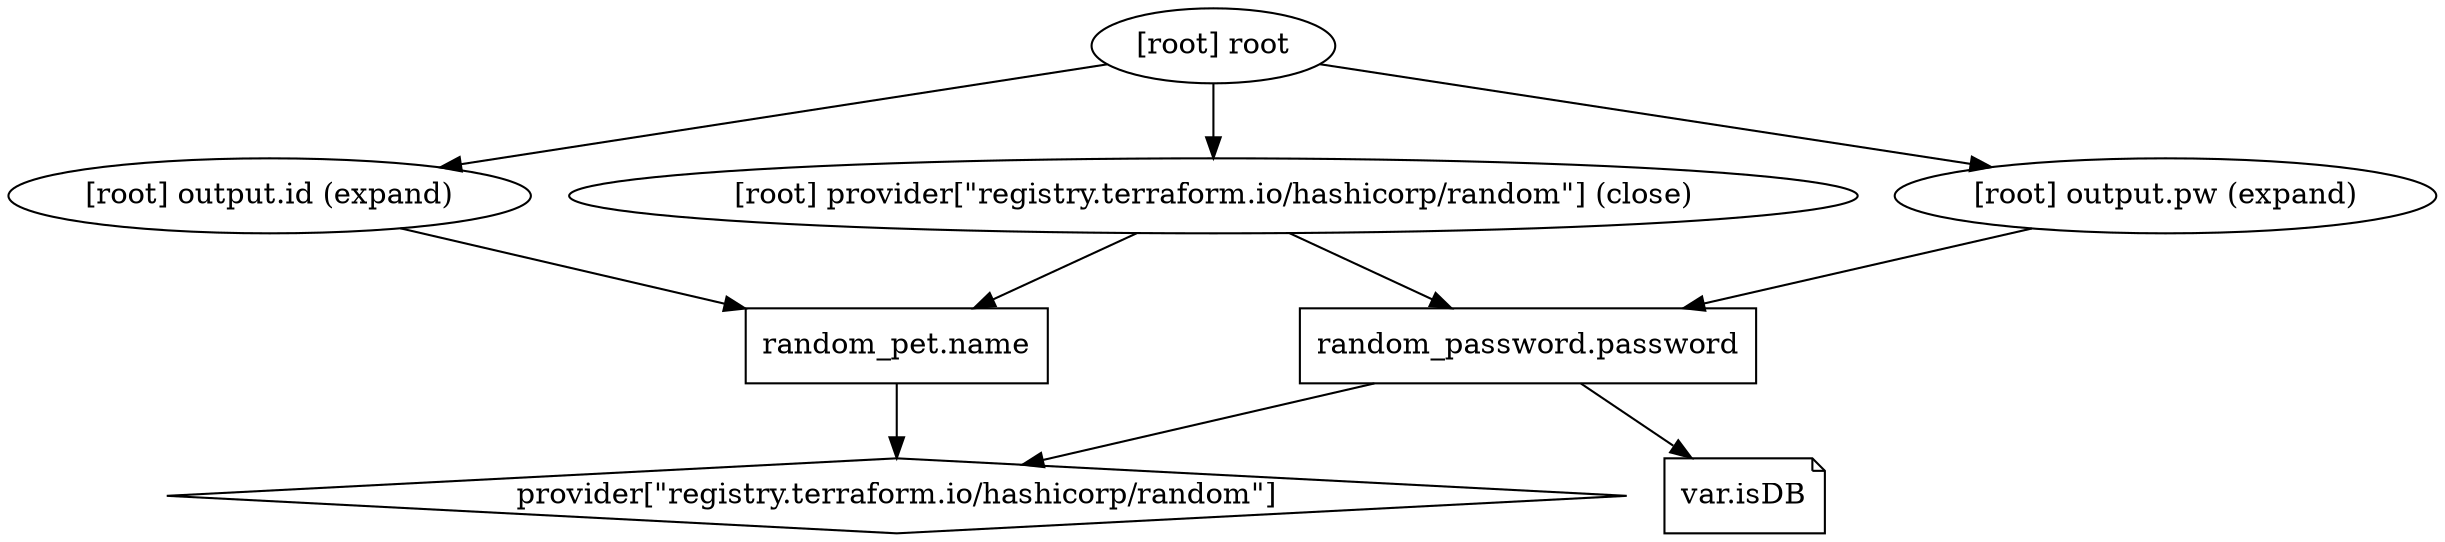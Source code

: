 digraph {
	compound = "true"
	newrank = "true"
	subgraph "root" {
		"[root] provider[\"registry.terraform.io/hashicorp/random\"]" [label = "provider[\"registry.terraform.io/hashicorp/random\"]", shape = "diamond"]
		"[root] random_password.password (expand)" [label = "random_password.password", shape = "box"]
		"[root] random_pet.name (expand)" [label = "random_pet.name", shape = "box"]
		"[root] var.isDB" [label = "var.isDB", shape = "note"]
		"[root] output.id (expand)" -> "[root] random_pet.name (expand)"
		"[root] output.pw (expand)" -> "[root] random_password.password (expand)"
		"[root] provider[\"registry.terraform.io/hashicorp/random\"] (close)" -> "[root] random_password.password (expand)"
		"[root] provider[\"registry.terraform.io/hashicorp/random\"] (close)" -> "[root] random_pet.name (expand)"
		"[root] random_password.password (expand)" -> "[root] provider[\"registry.terraform.io/hashicorp/random\"]"
		"[root] random_password.password (expand)" -> "[root] var.isDB"
		"[root] random_pet.name (expand)" -> "[root] provider[\"registry.terraform.io/hashicorp/random\"]"
		"[root] root" -> "[root] output.id (expand)"
		"[root] root" -> "[root] output.pw (expand)"
		"[root] root" -> "[root] provider[\"registry.terraform.io/hashicorp/random\"] (close)"
	}
}

